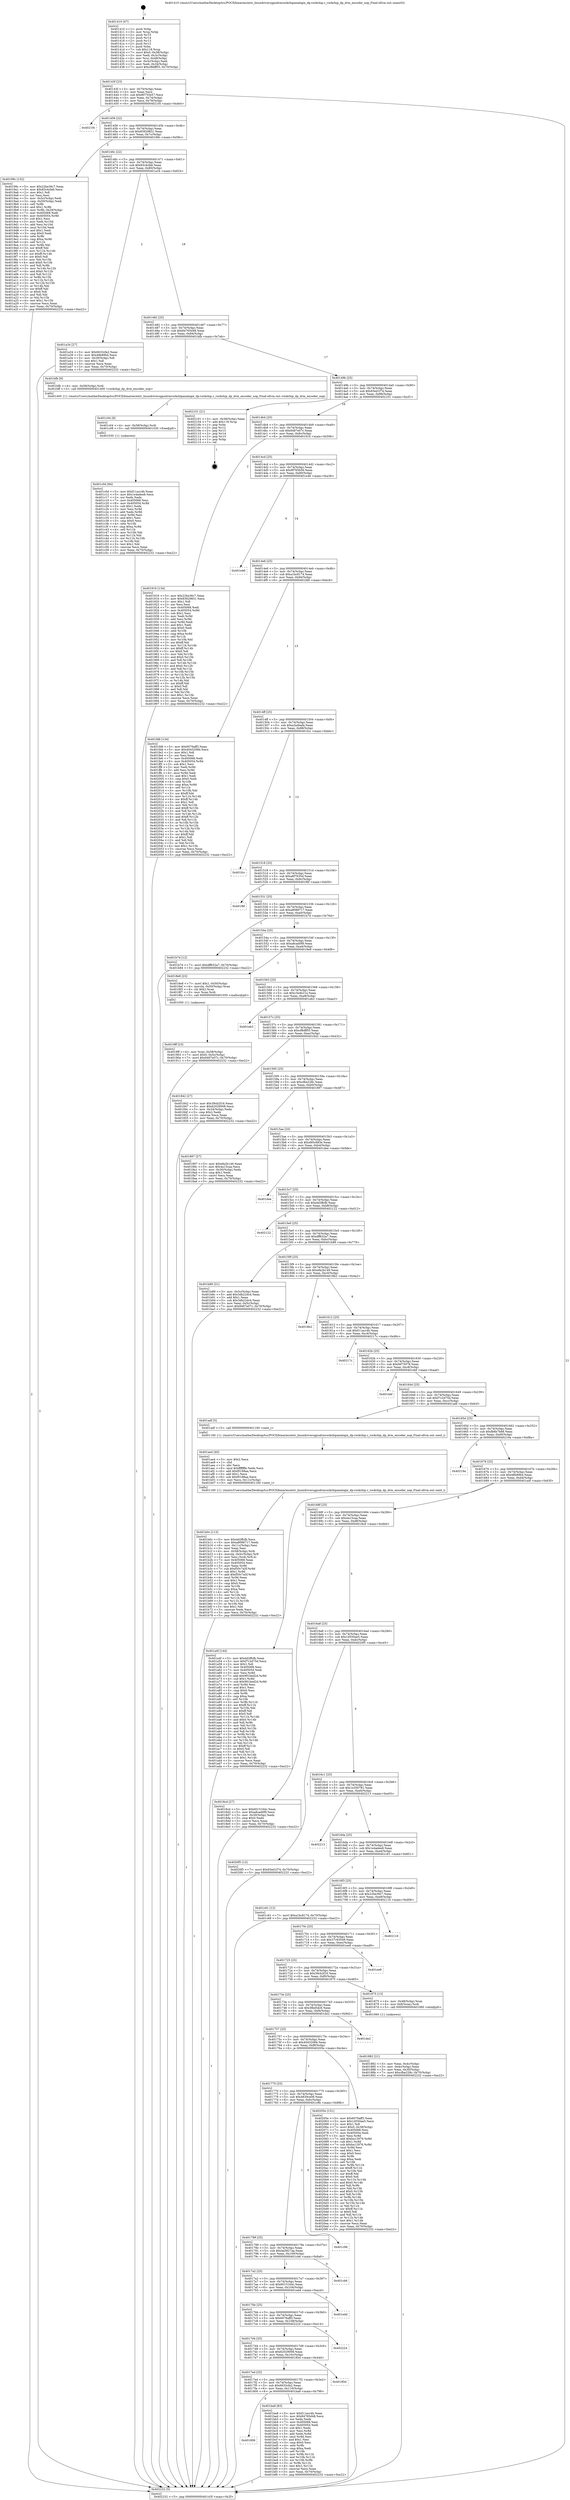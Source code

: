 digraph "0x401410" {
  label = "0x401410 (/mnt/c/Users/mathe/Desktop/tcc/POCII/binaries/extr_linuxdriversgpudrmrockchipanalogix_dp-rockchip.c_rockchip_dp_drm_encoder_nop_Final-ollvm.out::main(0))"
  labelloc = "t"
  node[shape=record]

  Entry [label="",width=0.3,height=0.3,shape=circle,fillcolor=black,style=filled]
  "0x40143f" [label="{
     0x40143f [23]\l
     | [instrs]\l
     &nbsp;&nbsp;0x40143f \<+3\>: mov -0x70(%rbp),%eax\l
     &nbsp;&nbsp;0x401442 \<+2\>: mov %eax,%ecx\l
     &nbsp;&nbsp;0x401444 \<+6\>: sub $0x80755e57,%ecx\l
     &nbsp;&nbsp;0x40144a \<+3\>: mov %eax,-0x74(%rbp)\l
     &nbsp;&nbsp;0x40144d \<+3\>: mov %ecx,-0x78(%rbp)\l
     &nbsp;&nbsp;0x401450 \<+6\>: je 00000000004021f4 \<main+0xde4\>\l
  }"]
  "0x4021f4" [label="{
     0x4021f4\l
  }", style=dashed]
  "0x401456" [label="{
     0x401456 [22]\l
     | [instrs]\l
     &nbsp;&nbsp;0x401456 \<+5\>: jmp 000000000040145b \<main+0x4b\>\l
     &nbsp;&nbsp;0x40145b \<+3\>: mov -0x74(%rbp),%eax\l
     &nbsp;&nbsp;0x40145e \<+5\>: sub $0x83929831,%eax\l
     &nbsp;&nbsp;0x401463 \<+3\>: mov %eax,-0x7c(%rbp)\l
     &nbsp;&nbsp;0x401466 \<+6\>: je 000000000040199c \<main+0x58c\>\l
  }"]
  Exit [label="",width=0.3,height=0.3,shape=circle,fillcolor=black,style=filled,peripheries=2]
  "0x40199c" [label="{
     0x40199c [152]\l
     | [instrs]\l
     &nbsp;&nbsp;0x40199c \<+5\>: mov $0x22be36c7,%eax\l
     &nbsp;&nbsp;0x4019a1 \<+5\>: mov $0x83c4cfa6,%ecx\l
     &nbsp;&nbsp;0x4019a6 \<+2\>: mov $0x1,%dl\l
     &nbsp;&nbsp;0x4019a8 \<+2\>: xor %esi,%esi\l
     &nbsp;&nbsp;0x4019aa \<+3\>: mov -0x5c(%rbp),%edi\l
     &nbsp;&nbsp;0x4019ad \<+3\>: cmp -0x50(%rbp),%edi\l
     &nbsp;&nbsp;0x4019b0 \<+4\>: setl %r8b\l
     &nbsp;&nbsp;0x4019b4 \<+4\>: and $0x1,%r8b\l
     &nbsp;&nbsp;0x4019b8 \<+4\>: mov %r8b,-0x29(%rbp)\l
     &nbsp;&nbsp;0x4019bc \<+7\>: mov 0x405068,%edi\l
     &nbsp;&nbsp;0x4019c3 \<+8\>: mov 0x405054,%r9d\l
     &nbsp;&nbsp;0x4019cb \<+3\>: sub $0x1,%esi\l
     &nbsp;&nbsp;0x4019ce \<+3\>: mov %edi,%r10d\l
     &nbsp;&nbsp;0x4019d1 \<+3\>: add %esi,%r10d\l
     &nbsp;&nbsp;0x4019d4 \<+4\>: imul %r10d,%edi\l
     &nbsp;&nbsp;0x4019d8 \<+3\>: and $0x1,%edi\l
     &nbsp;&nbsp;0x4019db \<+3\>: cmp $0x0,%edi\l
     &nbsp;&nbsp;0x4019de \<+4\>: sete %r8b\l
     &nbsp;&nbsp;0x4019e2 \<+4\>: cmp $0xa,%r9d\l
     &nbsp;&nbsp;0x4019e6 \<+4\>: setl %r11b\l
     &nbsp;&nbsp;0x4019ea \<+3\>: mov %r8b,%bl\l
     &nbsp;&nbsp;0x4019ed \<+3\>: xor $0xff,%bl\l
     &nbsp;&nbsp;0x4019f0 \<+3\>: mov %r11b,%r14b\l
     &nbsp;&nbsp;0x4019f3 \<+4\>: xor $0xff,%r14b\l
     &nbsp;&nbsp;0x4019f7 \<+3\>: xor $0x0,%dl\l
     &nbsp;&nbsp;0x4019fa \<+3\>: mov %bl,%r15b\l
     &nbsp;&nbsp;0x4019fd \<+4\>: and $0x0,%r15b\l
     &nbsp;&nbsp;0x401a01 \<+3\>: and %dl,%r8b\l
     &nbsp;&nbsp;0x401a04 \<+3\>: mov %r14b,%r12b\l
     &nbsp;&nbsp;0x401a07 \<+4\>: and $0x0,%r12b\l
     &nbsp;&nbsp;0x401a0b \<+3\>: and %dl,%r11b\l
     &nbsp;&nbsp;0x401a0e \<+3\>: or %r8b,%r15b\l
     &nbsp;&nbsp;0x401a11 \<+3\>: or %r11b,%r12b\l
     &nbsp;&nbsp;0x401a14 \<+3\>: xor %r12b,%r15b\l
     &nbsp;&nbsp;0x401a17 \<+3\>: or %r14b,%bl\l
     &nbsp;&nbsp;0x401a1a \<+3\>: xor $0xff,%bl\l
     &nbsp;&nbsp;0x401a1d \<+3\>: or $0x0,%dl\l
     &nbsp;&nbsp;0x401a20 \<+2\>: and %dl,%bl\l
     &nbsp;&nbsp;0x401a22 \<+3\>: or %bl,%r15b\l
     &nbsp;&nbsp;0x401a25 \<+4\>: test $0x1,%r15b\l
     &nbsp;&nbsp;0x401a29 \<+3\>: cmovne %ecx,%eax\l
     &nbsp;&nbsp;0x401a2c \<+3\>: mov %eax,-0x70(%rbp)\l
     &nbsp;&nbsp;0x401a2f \<+5\>: jmp 0000000000402232 \<main+0xe22\>\l
  }"]
  "0x40146c" [label="{
     0x40146c [22]\l
     | [instrs]\l
     &nbsp;&nbsp;0x40146c \<+5\>: jmp 0000000000401471 \<main+0x61\>\l
     &nbsp;&nbsp;0x401471 \<+3\>: mov -0x74(%rbp),%eax\l
     &nbsp;&nbsp;0x401474 \<+5\>: sub $0x83c4cfa6,%eax\l
     &nbsp;&nbsp;0x401479 \<+3\>: mov %eax,-0x80(%rbp)\l
     &nbsp;&nbsp;0x40147c \<+6\>: je 0000000000401a34 \<main+0x624\>\l
  }"]
  "0x401c0d" [label="{
     0x401c0d [84]\l
     | [instrs]\l
     &nbsp;&nbsp;0x401c0d \<+5\>: mov $0xf11acc4b,%eax\l
     &nbsp;&nbsp;0x401c12 \<+5\>: mov $0x1e4adee8,%ecx\l
     &nbsp;&nbsp;0x401c17 \<+2\>: xor %edx,%edx\l
     &nbsp;&nbsp;0x401c19 \<+7\>: mov 0x405068,%esi\l
     &nbsp;&nbsp;0x401c20 \<+8\>: mov 0x405054,%r8d\l
     &nbsp;&nbsp;0x401c28 \<+3\>: sub $0x1,%edx\l
     &nbsp;&nbsp;0x401c2b \<+3\>: mov %esi,%r9d\l
     &nbsp;&nbsp;0x401c2e \<+3\>: add %edx,%r9d\l
     &nbsp;&nbsp;0x401c31 \<+4\>: imul %r9d,%esi\l
     &nbsp;&nbsp;0x401c35 \<+3\>: and $0x1,%esi\l
     &nbsp;&nbsp;0x401c38 \<+3\>: cmp $0x0,%esi\l
     &nbsp;&nbsp;0x401c3b \<+4\>: sete %r10b\l
     &nbsp;&nbsp;0x401c3f \<+4\>: cmp $0xa,%r8d\l
     &nbsp;&nbsp;0x401c43 \<+4\>: setl %r11b\l
     &nbsp;&nbsp;0x401c47 \<+3\>: mov %r10b,%bl\l
     &nbsp;&nbsp;0x401c4a \<+3\>: and %r11b,%bl\l
     &nbsp;&nbsp;0x401c4d \<+3\>: xor %r11b,%r10b\l
     &nbsp;&nbsp;0x401c50 \<+3\>: or %r10b,%bl\l
     &nbsp;&nbsp;0x401c53 \<+3\>: test $0x1,%bl\l
     &nbsp;&nbsp;0x401c56 \<+3\>: cmovne %ecx,%eax\l
     &nbsp;&nbsp;0x401c59 \<+3\>: mov %eax,-0x70(%rbp)\l
     &nbsp;&nbsp;0x401c5c \<+5\>: jmp 0000000000402232 \<main+0xe22\>\l
  }"]
  "0x401a34" [label="{
     0x401a34 [27]\l
     | [instrs]\l
     &nbsp;&nbsp;0x401a34 \<+5\>: mov $0x6633cfa2,%eax\l
     &nbsp;&nbsp;0x401a39 \<+5\>: mov $0x48b89b4,%ecx\l
     &nbsp;&nbsp;0x401a3e \<+3\>: mov -0x29(%rbp),%dl\l
     &nbsp;&nbsp;0x401a41 \<+3\>: test $0x1,%dl\l
     &nbsp;&nbsp;0x401a44 \<+3\>: cmovne %ecx,%eax\l
     &nbsp;&nbsp;0x401a47 \<+3\>: mov %eax,-0x70(%rbp)\l
     &nbsp;&nbsp;0x401a4a \<+5\>: jmp 0000000000402232 \<main+0xe22\>\l
  }"]
  "0x401482" [label="{
     0x401482 [25]\l
     | [instrs]\l
     &nbsp;&nbsp;0x401482 \<+5\>: jmp 0000000000401487 \<main+0x77\>\l
     &nbsp;&nbsp;0x401487 \<+3\>: mov -0x74(%rbp),%eax\l
     &nbsp;&nbsp;0x40148a \<+5\>: sub $0x84765d48,%eax\l
     &nbsp;&nbsp;0x40148f \<+6\>: mov %eax,-0x84(%rbp)\l
     &nbsp;&nbsp;0x401495 \<+6\>: je 0000000000401bfb \<main+0x7eb\>\l
  }"]
  "0x401c04" [label="{
     0x401c04 [9]\l
     | [instrs]\l
     &nbsp;&nbsp;0x401c04 \<+4\>: mov -0x58(%rbp),%rdi\l
     &nbsp;&nbsp;0x401c08 \<+5\>: call 0000000000401030 \<free@plt\>\l
     | [calls]\l
     &nbsp;&nbsp;0x401030 \{1\} (unknown)\l
  }"]
  "0x401bfb" [label="{
     0x401bfb [9]\l
     | [instrs]\l
     &nbsp;&nbsp;0x401bfb \<+4\>: mov -0x58(%rbp),%rdi\l
     &nbsp;&nbsp;0x401bff \<+5\>: call 0000000000401400 \<rockchip_dp_drm_encoder_nop\>\l
     | [calls]\l
     &nbsp;&nbsp;0x401400 \{1\} (/mnt/c/Users/mathe/Desktop/tcc/POCII/binaries/extr_linuxdriversgpudrmrockchipanalogix_dp-rockchip.c_rockchip_dp_drm_encoder_nop_Final-ollvm.out::rockchip_dp_drm_encoder_nop)\l
  }"]
  "0x40149b" [label="{
     0x40149b [25]\l
     | [instrs]\l
     &nbsp;&nbsp;0x40149b \<+5\>: jmp 00000000004014a0 \<main+0x90\>\l
     &nbsp;&nbsp;0x4014a0 \<+3\>: mov -0x74(%rbp),%eax\l
     &nbsp;&nbsp;0x4014a3 \<+5\>: sub $0x93ed1f74,%eax\l
     &nbsp;&nbsp;0x4014a8 \<+6\>: mov %eax,-0x88(%rbp)\l
     &nbsp;&nbsp;0x4014ae \<+6\>: je 0000000000402101 \<main+0xcf1\>\l
  }"]
  "0x401806" [label="{
     0x401806\l
  }", style=dashed]
  "0x402101" [label="{
     0x402101 [21]\l
     | [instrs]\l
     &nbsp;&nbsp;0x402101 \<+3\>: mov -0x38(%rbp),%eax\l
     &nbsp;&nbsp;0x402104 \<+7\>: add $0x118,%rsp\l
     &nbsp;&nbsp;0x40210b \<+1\>: pop %rbx\l
     &nbsp;&nbsp;0x40210c \<+2\>: pop %r12\l
     &nbsp;&nbsp;0x40210e \<+2\>: pop %r13\l
     &nbsp;&nbsp;0x402110 \<+2\>: pop %r14\l
     &nbsp;&nbsp;0x402112 \<+2\>: pop %r15\l
     &nbsp;&nbsp;0x402114 \<+1\>: pop %rbp\l
     &nbsp;&nbsp;0x402115 \<+1\>: ret\l
  }"]
  "0x4014b4" [label="{
     0x4014b4 [25]\l
     | [instrs]\l
     &nbsp;&nbsp;0x4014b4 \<+5\>: jmp 00000000004014b9 \<main+0xa9\>\l
     &nbsp;&nbsp;0x4014b9 \<+3\>: mov -0x74(%rbp),%eax\l
     &nbsp;&nbsp;0x4014bc \<+5\>: sub $0x9487e07c,%eax\l
     &nbsp;&nbsp;0x4014c1 \<+6\>: mov %eax,-0x8c(%rbp)\l
     &nbsp;&nbsp;0x4014c7 \<+6\>: je 0000000000401916 \<main+0x506\>\l
  }"]
  "0x401ba8" [label="{
     0x401ba8 [83]\l
     | [instrs]\l
     &nbsp;&nbsp;0x401ba8 \<+5\>: mov $0xf11acc4b,%eax\l
     &nbsp;&nbsp;0x401bad \<+5\>: mov $0x84765d48,%ecx\l
     &nbsp;&nbsp;0x401bb2 \<+2\>: xor %edx,%edx\l
     &nbsp;&nbsp;0x401bb4 \<+7\>: mov 0x405068,%esi\l
     &nbsp;&nbsp;0x401bbb \<+7\>: mov 0x405054,%edi\l
     &nbsp;&nbsp;0x401bc2 \<+3\>: sub $0x1,%edx\l
     &nbsp;&nbsp;0x401bc5 \<+3\>: mov %esi,%r8d\l
     &nbsp;&nbsp;0x401bc8 \<+3\>: add %edx,%r8d\l
     &nbsp;&nbsp;0x401bcb \<+4\>: imul %r8d,%esi\l
     &nbsp;&nbsp;0x401bcf \<+3\>: and $0x1,%esi\l
     &nbsp;&nbsp;0x401bd2 \<+3\>: cmp $0x0,%esi\l
     &nbsp;&nbsp;0x401bd5 \<+4\>: sete %r9b\l
     &nbsp;&nbsp;0x401bd9 \<+3\>: cmp $0xa,%edi\l
     &nbsp;&nbsp;0x401bdc \<+4\>: setl %r10b\l
     &nbsp;&nbsp;0x401be0 \<+3\>: mov %r9b,%r11b\l
     &nbsp;&nbsp;0x401be3 \<+3\>: and %r10b,%r11b\l
     &nbsp;&nbsp;0x401be6 \<+3\>: xor %r10b,%r9b\l
     &nbsp;&nbsp;0x401be9 \<+3\>: or %r9b,%r11b\l
     &nbsp;&nbsp;0x401bec \<+4\>: test $0x1,%r11b\l
     &nbsp;&nbsp;0x401bf0 \<+3\>: cmovne %ecx,%eax\l
     &nbsp;&nbsp;0x401bf3 \<+3\>: mov %eax,-0x70(%rbp)\l
     &nbsp;&nbsp;0x401bf6 \<+5\>: jmp 0000000000402232 \<main+0xe22\>\l
  }"]
  "0x401916" [label="{
     0x401916 [134]\l
     | [instrs]\l
     &nbsp;&nbsp;0x401916 \<+5\>: mov $0x22be36c7,%eax\l
     &nbsp;&nbsp;0x40191b \<+5\>: mov $0x83929831,%ecx\l
     &nbsp;&nbsp;0x401920 \<+2\>: mov $0x1,%dl\l
     &nbsp;&nbsp;0x401922 \<+2\>: xor %esi,%esi\l
     &nbsp;&nbsp;0x401924 \<+7\>: mov 0x405068,%edi\l
     &nbsp;&nbsp;0x40192b \<+8\>: mov 0x405054,%r8d\l
     &nbsp;&nbsp;0x401933 \<+3\>: sub $0x1,%esi\l
     &nbsp;&nbsp;0x401936 \<+3\>: mov %edi,%r9d\l
     &nbsp;&nbsp;0x401939 \<+3\>: add %esi,%r9d\l
     &nbsp;&nbsp;0x40193c \<+4\>: imul %r9d,%edi\l
     &nbsp;&nbsp;0x401940 \<+3\>: and $0x1,%edi\l
     &nbsp;&nbsp;0x401943 \<+3\>: cmp $0x0,%edi\l
     &nbsp;&nbsp;0x401946 \<+4\>: sete %r10b\l
     &nbsp;&nbsp;0x40194a \<+4\>: cmp $0xa,%r8d\l
     &nbsp;&nbsp;0x40194e \<+4\>: setl %r11b\l
     &nbsp;&nbsp;0x401952 \<+3\>: mov %r10b,%bl\l
     &nbsp;&nbsp;0x401955 \<+3\>: xor $0xff,%bl\l
     &nbsp;&nbsp;0x401958 \<+3\>: mov %r11b,%r14b\l
     &nbsp;&nbsp;0x40195b \<+4\>: xor $0xff,%r14b\l
     &nbsp;&nbsp;0x40195f \<+3\>: xor $0x0,%dl\l
     &nbsp;&nbsp;0x401962 \<+3\>: mov %bl,%r15b\l
     &nbsp;&nbsp;0x401965 \<+4\>: and $0x0,%r15b\l
     &nbsp;&nbsp;0x401969 \<+3\>: and %dl,%r10b\l
     &nbsp;&nbsp;0x40196c \<+3\>: mov %r14b,%r12b\l
     &nbsp;&nbsp;0x40196f \<+4\>: and $0x0,%r12b\l
     &nbsp;&nbsp;0x401973 \<+3\>: and %dl,%r11b\l
     &nbsp;&nbsp;0x401976 \<+3\>: or %r10b,%r15b\l
     &nbsp;&nbsp;0x401979 \<+3\>: or %r11b,%r12b\l
     &nbsp;&nbsp;0x40197c \<+3\>: xor %r12b,%r15b\l
     &nbsp;&nbsp;0x40197f \<+3\>: or %r14b,%bl\l
     &nbsp;&nbsp;0x401982 \<+3\>: xor $0xff,%bl\l
     &nbsp;&nbsp;0x401985 \<+3\>: or $0x0,%dl\l
     &nbsp;&nbsp;0x401988 \<+2\>: and %dl,%bl\l
     &nbsp;&nbsp;0x40198a \<+3\>: or %bl,%r15b\l
     &nbsp;&nbsp;0x40198d \<+4\>: test $0x1,%r15b\l
     &nbsp;&nbsp;0x401991 \<+3\>: cmovne %ecx,%eax\l
     &nbsp;&nbsp;0x401994 \<+3\>: mov %eax,-0x70(%rbp)\l
     &nbsp;&nbsp;0x401997 \<+5\>: jmp 0000000000402232 \<main+0xe22\>\l
  }"]
  "0x4014cd" [label="{
     0x4014cd [25]\l
     | [instrs]\l
     &nbsp;&nbsp;0x4014cd \<+5\>: jmp 00000000004014d2 \<main+0xc2\>\l
     &nbsp;&nbsp;0x4014d2 \<+3\>: mov -0x74(%rbp),%eax\l
     &nbsp;&nbsp;0x4014d5 \<+5\>: sub $0x9f765b56,%eax\l
     &nbsp;&nbsp;0x4014da \<+6\>: mov %eax,-0x90(%rbp)\l
     &nbsp;&nbsp;0x4014e0 \<+6\>: je 0000000000401e46 \<main+0xa36\>\l
  }"]
  "0x4017ed" [label="{
     0x4017ed [25]\l
     | [instrs]\l
     &nbsp;&nbsp;0x4017ed \<+5\>: jmp 00000000004017f2 \<main+0x3e2\>\l
     &nbsp;&nbsp;0x4017f2 \<+3\>: mov -0x74(%rbp),%eax\l
     &nbsp;&nbsp;0x4017f5 \<+5\>: sub $0x6633cfa2,%eax\l
     &nbsp;&nbsp;0x4017fa \<+6\>: mov %eax,-0x110(%rbp)\l
     &nbsp;&nbsp;0x401800 \<+6\>: je 0000000000401ba8 \<main+0x798\>\l
  }"]
  "0x401e46" [label="{
     0x401e46\l
  }", style=dashed]
  "0x4014e6" [label="{
     0x4014e6 [25]\l
     | [instrs]\l
     &nbsp;&nbsp;0x4014e6 \<+5\>: jmp 00000000004014eb \<main+0xdb\>\l
     &nbsp;&nbsp;0x4014eb \<+3\>: mov -0x74(%rbp),%eax\l
     &nbsp;&nbsp;0x4014ee \<+5\>: sub $0xa1bc8174,%eax\l
     &nbsp;&nbsp;0x4014f3 \<+6\>: mov %eax,-0x94(%rbp)\l
     &nbsp;&nbsp;0x4014f9 \<+6\>: je 0000000000401fd8 \<main+0xbc8\>\l
  }"]
  "0x40185d" [label="{
     0x40185d\l
  }", style=dashed]
  "0x401fd8" [label="{
     0x401fd8 [134]\l
     | [instrs]\l
     &nbsp;&nbsp;0x401fd8 \<+5\>: mov $0x6076aff3,%eax\l
     &nbsp;&nbsp;0x401fdd \<+5\>: mov $0x4043206b,%ecx\l
     &nbsp;&nbsp;0x401fe2 \<+2\>: mov $0x1,%dl\l
     &nbsp;&nbsp;0x401fe4 \<+2\>: xor %esi,%esi\l
     &nbsp;&nbsp;0x401fe6 \<+7\>: mov 0x405068,%edi\l
     &nbsp;&nbsp;0x401fed \<+8\>: mov 0x405054,%r8d\l
     &nbsp;&nbsp;0x401ff5 \<+3\>: sub $0x1,%esi\l
     &nbsp;&nbsp;0x401ff8 \<+3\>: mov %edi,%r9d\l
     &nbsp;&nbsp;0x401ffb \<+3\>: add %esi,%r9d\l
     &nbsp;&nbsp;0x401ffe \<+4\>: imul %r9d,%edi\l
     &nbsp;&nbsp;0x402002 \<+3\>: and $0x1,%edi\l
     &nbsp;&nbsp;0x402005 \<+3\>: cmp $0x0,%edi\l
     &nbsp;&nbsp;0x402008 \<+4\>: sete %r10b\l
     &nbsp;&nbsp;0x40200c \<+4\>: cmp $0xa,%r8d\l
     &nbsp;&nbsp;0x402010 \<+4\>: setl %r11b\l
     &nbsp;&nbsp;0x402014 \<+3\>: mov %r10b,%bl\l
     &nbsp;&nbsp;0x402017 \<+3\>: xor $0xff,%bl\l
     &nbsp;&nbsp;0x40201a \<+3\>: mov %r11b,%r14b\l
     &nbsp;&nbsp;0x40201d \<+4\>: xor $0xff,%r14b\l
     &nbsp;&nbsp;0x402021 \<+3\>: xor $0x1,%dl\l
     &nbsp;&nbsp;0x402024 \<+3\>: mov %bl,%r15b\l
     &nbsp;&nbsp;0x402027 \<+4\>: and $0xff,%r15b\l
     &nbsp;&nbsp;0x40202b \<+3\>: and %dl,%r10b\l
     &nbsp;&nbsp;0x40202e \<+3\>: mov %r14b,%r12b\l
     &nbsp;&nbsp;0x402031 \<+4\>: and $0xff,%r12b\l
     &nbsp;&nbsp;0x402035 \<+3\>: and %dl,%r11b\l
     &nbsp;&nbsp;0x402038 \<+3\>: or %r10b,%r15b\l
     &nbsp;&nbsp;0x40203b \<+3\>: or %r11b,%r12b\l
     &nbsp;&nbsp;0x40203e \<+3\>: xor %r12b,%r15b\l
     &nbsp;&nbsp;0x402041 \<+3\>: or %r14b,%bl\l
     &nbsp;&nbsp;0x402044 \<+3\>: xor $0xff,%bl\l
     &nbsp;&nbsp;0x402047 \<+3\>: or $0x1,%dl\l
     &nbsp;&nbsp;0x40204a \<+2\>: and %dl,%bl\l
     &nbsp;&nbsp;0x40204c \<+3\>: or %bl,%r15b\l
     &nbsp;&nbsp;0x40204f \<+4\>: test $0x1,%r15b\l
     &nbsp;&nbsp;0x402053 \<+3\>: cmovne %ecx,%eax\l
     &nbsp;&nbsp;0x402056 \<+3\>: mov %eax,-0x70(%rbp)\l
     &nbsp;&nbsp;0x402059 \<+5\>: jmp 0000000000402232 \<main+0xe22\>\l
  }"]
  "0x4014ff" [label="{
     0x4014ff [25]\l
     | [instrs]\l
     &nbsp;&nbsp;0x4014ff \<+5\>: jmp 0000000000401504 \<main+0xf4\>\l
     &nbsp;&nbsp;0x401504 \<+3\>: mov -0x74(%rbp),%eax\l
     &nbsp;&nbsp;0x401507 \<+5\>: sub $0xa3a4bafa,%eax\l
     &nbsp;&nbsp;0x40150c \<+6\>: mov %eax,-0x98(%rbp)\l
     &nbsp;&nbsp;0x401512 \<+6\>: je 0000000000401fcc \<main+0xbbc\>\l
  }"]
  "0x4017d4" [label="{
     0x4017d4 [25]\l
     | [instrs]\l
     &nbsp;&nbsp;0x4017d4 \<+5\>: jmp 00000000004017d9 \<main+0x3c9\>\l
     &nbsp;&nbsp;0x4017d9 \<+3\>: mov -0x74(%rbp),%eax\l
     &nbsp;&nbsp;0x4017dc \<+5\>: sub $0x62029008,%eax\l
     &nbsp;&nbsp;0x4017e1 \<+6\>: mov %eax,-0x10c(%rbp)\l
     &nbsp;&nbsp;0x4017e7 \<+6\>: je 000000000040185d \<main+0x44d\>\l
  }"]
  "0x401fcc" [label="{
     0x401fcc\l
  }", style=dashed]
  "0x401518" [label="{
     0x401518 [25]\l
     | [instrs]\l
     &nbsp;&nbsp;0x401518 \<+5\>: jmp 000000000040151d \<main+0x10d\>\l
     &nbsp;&nbsp;0x40151d \<+3\>: mov -0x74(%rbp),%eax\l
     &nbsp;&nbsp;0x401520 \<+5\>: sub $0xa6f7635d,%eax\l
     &nbsp;&nbsp;0x401525 \<+6\>: mov %eax,-0x9c(%rbp)\l
     &nbsp;&nbsp;0x40152b \<+6\>: je 0000000000401f6f \<main+0xb5f\>\l
  }"]
  "0x402224" [label="{
     0x402224\l
  }", style=dashed]
  "0x401f6f" [label="{
     0x401f6f\l
  }", style=dashed]
  "0x401531" [label="{
     0x401531 [25]\l
     | [instrs]\l
     &nbsp;&nbsp;0x401531 \<+5\>: jmp 0000000000401536 \<main+0x126\>\l
     &nbsp;&nbsp;0x401536 \<+3\>: mov -0x74(%rbp),%eax\l
     &nbsp;&nbsp;0x401539 \<+5\>: sub $0xa8088717,%eax\l
     &nbsp;&nbsp;0x40153e \<+6\>: mov %eax,-0xa0(%rbp)\l
     &nbsp;&nbsp;0x401544 \<+6\>: je 0000000000401b7d \<main+0x76d\>\l
  }"]
  "0x4017bb" [label="{
     0x4017bb [25]\l
     | [instrs]\l
     &nbsp;&nbsp;0x4017bb \<+5\>: jmp 00000000004017c0 \<main+0x3b0\>\l
     &nbsp;&nbsp;0x4017c0 \<+3\>: mov -0x74(%rbp),%eax\l
     &nbsp;&nbsp;0x4017c3 \<+5\>: sub $0x6076aff3,%eax\l
     &nbsp;&nbsp;0x4017c8 \<+6\>: mov %eax,-0x108(%rbp)\l
     &nbsp;&nbsp;0x4017ce \<+6\>: je 0000000000402224 \<main+0xe14\>\l
  }"]
  "0x401b7d" [label="{
     0x401b7d [12]\l
     | [instrs]\l
     &nbsp;&nbsp;0x401b7d \<+7\>: movl $0xdff632a7,-0x70(%rbp)\l
     &nbsp;&nbsp;0x401b84 \<+5\>: jmp 0000000000402232 \<main+0xe22\>\l
  }"]
  "0x40154a" [label="{
     0x40154a [25]\l
     | [instrs]\l
     &nbsp;&nbsp;0x40154a \<+5\>: jmp 000000000040154f \<main+0x13f\>\l
     &nbsp;&nbsp;0x40154f \<+3\>: mov -0x74(%rbp),%eax\l
     &nbsp;&nbsp;0x401552 \<+5\>: sub $0xa8cad0f9,%eax\l
     &nbsp;&nbsp;0x401557 \<+6\>: mov %eax,-0xa4(%rbp)\l
     &nbsp;&nbsp;0x40155d \<+6\>: je 00000000004018e8 \<main+0x4d8\>\l
  }"]
  "0x401edd" [label="{
     0x401edd\l
  }", style=dashed]
  "0x4018e8" [label="{
     0x4018e8 [23]\l
     | [instrs]\l
     &nbsp;&nbsp;0x4018e8 \<+7\>: movl $0x1,-0x50(%rbp)\l
     &nbsp;&nbsp;0x4018ef \<+4\>: movslq -0x50(%rbp),%rax\l
     &nbsp;&nbsp;0x4018f3 \<+4\>: shl $0x2,%rax\l
     &nbsp;&nbsp;0x4018f7 \<+3\>: mov %rax,%rdi\l
     &nbsp;&nbsp;0x4018fa \<+5\>: call 0000000000401050 \<malloc@plt\>\l
     | [calls]\l
     &nbsp;&nbsp;0x401050 \{1\} (unknown)\l
  }"]
  "0x401563" [label="{
     0x401563 [25]\l
     | [instrs]\l
     &nbsp;&nbsp;0x401563 \<+5\>: jmp 0000000000401568 \<main+0x158\>\l
     &nbsp;&nbsp;0x401568 \<+3\>: mov -0x74(%rbp),%eax\l
     &nbsp;&nbsp;0x40156b \<+5\>: sub $0xc3e4b21e,%eax\l
     &nbsp;&nbsp;0x401570 \<+6\>: mov %eax,-0xa8(%rbp)\l
     &nbsp;&nbsp;0x401576 \<+6\>: je 0000000000401eb3 \<main+0xaa3\>\l
  }"]
  "0x4017a2" [label="{
     0x4017a2 [25]\l
     | [instrs]\l
     &nbsp;&nbsp;0x4017a2 \<+5\>: jmp 00000000004017a7 \<main+0x397\>\l
     &nbsp;&nbsp;0x4017a7 \<+3\>: mov -0x74(%rbp),%eax\l
     &nbsp;&nbsp;0x4017aa \<+5\>: sub $0x6015164c,%eax\l
     &nbsp;&nbsp;0x4017af \<+6\>: mov %eax,-0x104(%rbp)\l
     &nbsp;&nbsp;0x4017b5 \<+6\>: je 0000000000401edd \<main+0xacd\>\l
  }"]
  "0x401eb3" [label="{
     0x401eb3\l
  }", style=dashed]
  "0x40157c" [label="{
     0x40157c [25]\l
     | [instrs]\l
     &nbsp;&nbsp;0x40157c \<+5\>: jmp 0000000000401581 \<main+0x171\>\l
     &nbsp;&nbsp;0x401581 \<+3\>: mov -0x74(%rbp),%eax\l
     &nbsp;&nbsp;0x401584 \<+5\>: sub $0xcf8dff55,%eax\l
     &nbsp;&nbsp;0x401589 \<+6\>: mov %eax,-0xac(%rbp)\l
     &nbsp;&nbsp;0x40158f \<+6\>: je 0000000000401842 \<main+0x432\>\l
  }"]
  "0x401cb6" [label="{
     0x401cb6\l
  }", style=dashed]
  "0x401842" [label="{
     0x401842 [27]\l
     | [instrs]\l
     &nbsp;&nbsp;0x401842 \<+5\>: mov $0x39cb2f16,%eax\l
     &nbsp;&nbsp;0x401847 \<+5\>: mov $0x62029008,%ecx\l
     &nbsp;&nbsp;0x40184c \<+3\>: mov -0x34(%rbp),%edx\l
     &nbsp;&nbsp;0x40184f \<+3\>: cmp $0x2,%edx\l
     &nbsp;&nbsp;0x401852 \<+3\>: cmovne %ecx,%eax\l
     &nbsp;&nbsp;0x401855 \<+3\>: mov %eax,-0x70(%rbp)\l
     &nbsp;&nbsp;0x401858 \<+5\>: jmp 0000000000402232 \<main+0xe22\>\l
  }"]
  "0x401595" [label="{
     0x401595 [25]\l
     | [instrs]\l
     &nbsp;&nbsp;0x401595 \<+5\>: jmp 000000000040159a \<main+0x18a\>\l
     &nbsp;&nbsp;0x40159a \<+3\>: mov -0x74(%rbp),%eax\l
     &nbsp;&nbsp;0x40159d \<+5\>: sub $0xcfbe228c,%eax\l
     &nbsp;&nbsp;0x4015a2 \<+6\>: mov %eax,-0xb0(%rbp)\l
     &nbsp;&nbsp;0x4015a8 \<+6\>: je 0000000000401897 \<main+0x487\>\l
  }"]
  "0x402232" [label="{
     0x402232 [5]\l
     | [instrs]\l
     &nbsp;&nbsp;0x402232 \<+5\>: jmp 000000000040143f \<main+0x2f\>\l
  }"]
  "0x401410" [label="{
     0x401410 [47]\l
     | [instrs]\l
     &nbsp;&nbsp;0x401410 \<+1\>: push %rbp\l
     &nbsp;&nbsp;0x401411 \<+3\>: mov %rsp,%rbp\l
     &nbsp;&nbsp;0x401414 \<+2\>: push %r15\l
     &nbsp;&nbsp;0x401416 \<+2\>: push %r14\l
     &nbsp;&nbsp;0x401418 \<+2\>: push %r13\l
     &nbsp;&nbsp;0x40141a \<+2\>: push %r12\l
     &nbsp;&nbsp;0x40141c \<+1\>: push %rbx\l
     &nbsp;&nbsp;0x40141d \<+7\>: sub $0x118,%rsp\l
     &nbsp;&nbsp;0x401424 \<+7\>: movl $0x0,-0x38(%rbp)\l
     &nbsp;&nbsp;0x40142b \<+3\>: mov %edi,-0x3c(%rbp)\l
     &nbsp;&nbsp;0x40142e \<+4\>: mov %rsi,-0x48(%rbp)\l
     &nbsp;&nbsp;0x401432 \<+3\>: mov -0x3c(%rbp),%edi\l
     &nbsp;&nbsp;0x401435 \<+3\>: mov %edi,-0x34(%rbp)\l
     &nbsp;&nbsp;0x401438 \<+7\>: movl $0xcf8dff55,-0x70(%rbp)\l
  }"]
  "0x401789" [label="{
     0x401789 [25]\l
     | [instrs]\l
     &nbsp;&nbsp;0x401789 \<+5\>: jmp 000000000040178e \<main+0x37e\>\l
     &nbsp;&nbsp;0x40178e \<+3\>: mov -0x74(%rbp),%eax\l
     &nbsp;&nbsp;0x401791 \<+5\>: sub $0x4a5827aa,%eax\l
     &nbsp;&nbsp;0x401796 \<+6\>: mov %eax,-0x100(%rbp)\l
     &nbsp;&nbsp;0x40179c \<+6\>: je 0000000000401cb6 \<main+0x8a6\>\l
  }"]
  "0x401897" [label="{
     0x401897 [27]\l
     | [instrs]\l
     &nbsp;&nbsp;0x401897 \<+5\>: mov $0xefa2b149,%eax\l
     &nbsp;&nbsp;0x40189c \<+5\>: mov $0x4a15caa,%ecx\l
     &nbsp;&nbsp;0x4018a1 \<+3\>: mov -0x30(%rbp),%edx\l
     &nbsp;&nbsp;0x4018a4 \<+3\>: cmp $0x1,%edx\l
     &nbsp;&nbsp;0x4018a7 \<+3\>: cmovl %ecx,%eax\l
     &nbsp;&nbsp;0x4018aa \<+3\>: mov %eax,-0x70(%rbp)\l
     &nbsp;&nbsp;0x4018ad \<+5\>: jmp 0000000000402232 \<main+0xe22\>\l
  }"]
  "0x4015ae" [label="{
     0x4015ae [25]\l
     | [instrs]\l
     &nbsp;&nbsp;0x4015ae \<+5\>: jmp 00000000004015b3 \<main+0x1a3\>\l
     &nbsp;&nbsp;0x4015b3 \<+3\>: mov -0x74(%rbp),%eax\l
     &nbsp;&nbsp;0x4015b6 \<+5\>: sub $0xd95c883e,%eax\l
     &nbsp;&nbsp;0x4015bb \<+6\>: mov %eax,-0xb4(%rbp)\l
     &nbsp;&nbsp;0x4015c1 \<+6\>: je 0000000000401dee \<main+0x9de\>\l
  }"]
  "0x401c9b" [label="{
     0x401c9b\l
  }", style=dashed]
  "0x401dee" [label="{
     0x401dee\l
  }", style=dashed]
  "0x4015c7" [label="{
     0x4015c7 [25]\l
     | [instrs]\l
     &nbsp;&nbsp;0x4015c7 \<+5\>: jmp 00000000004015cc \<main+0x1bc\>\l
     &nbsp;&nbsp;0x4015cc \<+3\>: mov -0x74(%rbp),%eax\l
     &nbsp;&nbsp;0x4015cf \<+5\>: sub $0xdd2ffcfb,%eax\l
     &nbsp;&nbsp;0x4015d4 \<+6\>: mov %eax,-0xb8(%rbp)\l
     &nbsp;&nbsp;0x4015da \<+6\>: je 0000000000402122 \<main+0xd12\>\l
  }"]
  "0x401770" [label="{
     0x401770 [25]\l
     | [instrs]\l
     &nbsp;&nbsp;0x401770 \<+5\>: jmp 0000000000401775 \<main+0x365\>\l
     &nbsp;&nbsp;0x401775 \<+3\>: mov -0x74(%rbp),%eax\l
     &nbsp;&nbsp;0x401778 \<+5\>: sub $0x4839ce08,%eax\l
     &nbsp;&nbsp;0x40177d \<+6\>: mov %eax,-0xfc(%rbp)\l
     &nbsp;&nbsp;0x401783 \<+6\>: je 0000000000401c9b \<main+0x88b\>\l
  }"]
  "0x402122" [label="{
     0x402122\l
  }", style=dashed]
  "0x4015e0" [label="{
     0x4015e0 [25]\l
     | [instrs]\l
     &nbsp;&nbsp;0x4015e0 \<+5\>: jmp 00000000004015e5 \<main+0x1d5\>\l
     &nbsp;&nbsp;0x4015e5 \<+3\>: mov -0x74(%rbp),%eax\l
     &nbsp;&nbsp;0x4015e8 \<+5\>: sub $0xdff632a7,%eax\l
     &nbsp;&nbsp;0x4015ed \<+6\>: mov %eax,-0xbc(%rbp)\l
     &nbsp;&nbsp;0x4015f3 \<+6\>: je 0000000000401b89 \<main+0x779\>\l
  }"]
  "0x40205e" [label="{
     0x40205e [151]\l
     | [instrs]\l
     &nbsp;&nbsp;0x40205e \<+5\>: mov $0x6076aff3,%eax\l
     &nbsp;&nbsp;0x402063 \<+5\>: mov $0x1d550ae5,%ecx\l
     &nbsp;&nbsp;0x402068 \<+2\>: mov $0x1,%dl\l
     &nbsp;&nbsp;0x40206a \<+7\>: movl $0x0,-0x38(%rbp)\l
     &nbsp;&nbsp;0x402071 \<+7\>: mov 0x405068,%esi\l
     &nbsp;&nbsp;0x402078 \<+7\>: mov 0x405054,%edi\l
     &nbsp;&nbsp;0x40207f \<+3\>: mov %esi,%r8d\l
     &nbsp;&nbsp;0x402082 \<+7\>: add $0xba12976,%r8d\l
     &nbsp;&nbsp;0x402089 \<+4\>: sub $0x1,%r8d\l
     &nbsp;&nbsp;0x40208d \<+7\>: sub $0xba12976,%r8d\l
     &nbsp;&nbsp;0x402094 \<+4\>: imul %r8d,%esi\l
     &nbsp;&nbsp;0x402098 \<+3\>: and $0x1,%esi\l
     &nbsp;&nbsp;0x40209b \<+3\>: cmp $0x0,%esi\l
     &nbsp;&nbsp;0x40209e \<+4\>: sete %r9b\l
     &nbsp;&nbsp;0x4020a2 \<+3\>: cmp $0xa,%edi\l
     &nbsp;&nbsp;0x4020a5 \<+4\>: setl %r10b\l
     &nbsp;&nbsp;0x4020a9 \<+3\>: mov %r9b,%r11b\l
     &nbsp;&nbsp;0x4020ac \<+4\>: xor $0xff,%r11b\l
     &nbsp;&nbsp;0x4020b0 \<+3\>: mov %r10b,%bl\l
     &nbsp;&nbsp;0x4020b3 \<+3\>: xor $0xff,%bl\l
     &nbsp;&nbsp;0x4020b6 \<+3\>: xor $0x0,%dl\l
     &nbsp;&nbsp;0x4020b9 \<+3\>: mov %r11b,%r14b\l
     &nbsp;&nbsp;0x4020bc \<+4\>: and $0x0,%r14b\l
     &nbsp;&nbsp;0x4020c0 \<+3\>: and %dl,%r9b\l
     &nbsp;&nbsp;0x4020c3 \<+3\>: mov %bl,%r15b\l
     &nbsp;&nbsp;0x4020c6 \<+4\>: and $0x0,%r15b\l
     &nbsp;&nbsp;0x4020ca \<+3\>: and %dl,%r10b\l
     &nbsp;&nbsp;0x4020cd \<+3\>: or %r9b,%r14b\l
     &nbsp;&nbsp;0x4020d0 \<+3\>: or %r10b,%r15b\l
     &nbsp;&nbsp;0x4020d3 \<+3\>: xor %r15b,%r14b\l
     &nbsp;&nbsp;0x4020d6 \<+3\>: or %bl,%r11b\l
     &nbsp;&nbsp;0x4020d9 \<+4\>: xor $0xff,%r11b\l
     &nbsp;&nbsp;0x4020dd \<+3\>: or $0x0,%dl\l
     &nbsp;&nbsp;0x4020e0 \<+3\>: and %dl,%r11b\l
     &nbsp;&nbsp;0x4020e3 \<+3\>: or %r11b,%r14b\l
     &nbsp;&nbsp;0x4020e6 \<+4\>: test $0x1,%r14b\l
     &nbsp;&nbsp;0x4020ea \<+3\>: cmovne %ecx,%eax\l
     &nbsp;&nbsp;0x4020ed \<+3\>: mov %eax,-0x70(%rbp)\l
     &nbsp;&nbsp;0x4020f0 \<+5\>: jmp 0000000000402232 \<main+0xe22\>\l
  }"]
  "0x401b89" [label="{
     0x401b89 [31]\l
     | [instrs]\l
     &nbsp;&nbsp;0x401b89 \<+3\>: mov -0x5c(%rbp),%eax\l
     &nbsp;&nbsp;0x401b8c \<+5\>: add $0x3db22dc4,%eax\l
     &nbsp;&nbsp;0x401b91 \<+3\>: add $0x1,%eax\l
     &nbsp;&nbsp;0x401b94 \<+5\>: sub $0x3db22dc4,%eax\l
     &nbsp;&nbsp;0x401b99 \<+3\>: mov %eax,-0x5c(%rbp)\l
     &nbsp;&nbsp;0x401b9c \<+7\>: movl $0x9487e07c,-0x70(%rbp)\l
     &nbsp;&nbsp;0x401ba3 \<+5\>: jmp 0000000000402232 \<main+0xe22\>\l
  }"]
  "0x4015f9" [label="{
     0x4015f9 [25]\l
     | [instrs]\l
     &nbsp;&nbsp;0x4015f9 \<+5\>: jmp 00000000004015fe \<main+0x1ee\>\l
     &nbsp;&nbsp;0x4015fe \<+3\>: mov -0x74(%rbp),%eax\l
     &nbsp;&nbsp;0x401601 \<+5\>: sub $0xefa2b149,%eax\l
     &nbsp;&nbsp;0x401606 \<+6\>: mov %eax,-0xc0(%rbp)\l
     &nbsp;&nbsp;0x40160c \<+6\>: je 00000000004018b2 \<main+0x4a2\>\l
  }"]
  "0x401757" [label="{
     0x401757 [25]\l
     | [instrs]\l
     &nbsp;&nbsp;0x401757 \<+5\>: jmp 000000000040175c \<main+0x34c\>\l
     &nbsp;&nbsp;0x40175c \<+3\>: mov -0x74(%rbp),%eax\l
     &nbsp;&nbsp;0x40175f \<+5\>: sub $0x4043206b,%eax\l
     &nbsp;&nbsp;0x401764 \<+6\>: mov %eax,-0xf8(%rbp)\l
     &nbsp;&nbsp;0x40176a \<+6\>: je 000000000040205e \<main+0xc4e\>\l
  }"]
  "0x4018b2" [label="{
     0x4018b2\l
  }", style=dashed]
  "0x401612" [label="{
     0x401612 [25]\l
     | [instrs]\l
     &nbsp;&nbsp;0x401612 \<+5\>: jmp 0000000000401617 \<main+0x207\>\l
     &nbsp;&nbsp;0x401617 \<+3\>: mov -0x74(%rbp),%eax\l
     &nbsp;&nbsp;0x40161a \<+5\>: sub $0xf11acc4b,%eax\l
     &nbsp;&nbsp;0x40161f \<+6\>: mov %eax,-0xc4(%rbp)\l
     &nbsp;&nbsp;0x401625 \<+6\>: je 000000000040217c \<main+0xd6c\>\l
  }"]
  "0x401de2" [label="{
     0x401de2\l
  }", style=dashed]
  "0x40217c" [label="{
     0x40217c\l
  }", style=dashed]
  "0x40162b" [label="{
     0x40162b [25]\l
     | [instrs]\l
     &nbsp;&nbsp;0x40162b \<+5\>: jmp 0000000000401630 \<main+0x220\>\l
     &nbsp;&nbsp;0x401630 \<+3\>: mov -0x74(%rbp),%eax\l
     &nbsp;&nbsp;0x401633 \<+5\>: sub $0xf4f75078,%eax\l
     &nbsp;&nbsp;0x401638 \<+6\>: mov %eax,-0xc8(%rbp)\l
     &nbsp;&nbsp;0x40163e \<+6\>: je 0000000000401ebf \<main+0xaaf\>\l
  }"]
  "0x401b0c" [label="{
     0x401b0c [113]\l
     | [instrs]\l
     &nbsp;&nbsp;0x401b0c \<+5\>: mov $0xdd2ffcfb,%ecx\l
     &nbsp;&nbsp;0x401b11 \<+5\>: mov $0xa8088717,%edx\l
     &nbsp;&nbsp;0x401b16 \<+6\>: mov -0x11c(%rbp),%esi\l
     &nbsp;&nbsp;0x401b1c \<+3\>: imul %eax,%esi\l
     &nbsp;&nbsp;0x401b1f \<+4\>: mov -0x58(%rbp),%rdi\l
     &nbsp;&nbsp;0x401b23 \<+4\>: movslq -0x5c(%rbp),%r8\l
     &nbsp;&nbsp;0x401b27 \<+4\>: mov %esi,(%rdi,%r8,4)\l
     &nbsp;&nbsp;0x401b2b \<+7\>: mov 0x405068,%eax\l
     &nbsp;&nbsp;0x401b32 \<+7\>: mov 0x405054,%esi\l
     &nbsp;&nbsp;0x401b39 \<+3\>: mov %eax,%r9d\l
     &nbsp;&nbsp;0x401b3c \<+7\>: sub $0xf50c7a5f,%r9d\l
     &nbsp;&nbsp;0x401b43 \<+4\>: sub $0x1,%r9d\l
     &nbsp;&nbsp;0x401b47 \<+7\>: add $0xf50c7a5f,%r9d\l
     &nbsp;&nbsp;0x401b4e \<+4\>: imul %r9d,%eax\l
     &nbsp;&nbsp;0x401b52 \<+3\>: and $0x1,%eax\l
     &nbsp;&nbsp;0x401b55 \<+3\>: cmp $0x0,%eax\l
     &nbsp;&nbsp;0x401b58 \<+4\>: sete %r10b\l
     &nbsp;&nbsp;0x401b5c \<+3\>: cmp $0xa,%esi\l
     &nbsp;&nbsp;0x401b5f \<+4\>: setl %r11b\l
     &nbsp;&nbsp;0x401b63 \<+3\>: mov %r10b,%bl\l
     &nbsp;&nbsp;0x401b66 \<+3\>: and %r11b,%bl\l
     &nbsp;&nbsp;0x401b69 \<+3\>: xor %r11b,%r10b\l
     &nbsp;&nbsp;0x401b6c \<+3\>: or %r10b,%bl\l
     &nbsp;&nbsp;0x401b6f \<+3\>: test $0x1,%bl\l
     &nbsp;&nbsp;0x401b72 \<+3\>: cmovne %edx,%ecx\l
     &nbsp;&nbsp;0x401b75 \<+3\>: mov %ecx,-0x70(%rbp)\l
     &nbsp;&nbsp;0x401b78 \<+5\>: jmp 0000000000402232 \<main+0xe22\>\l
  }"]
  "0x401ebf" [label="{
     0x401ebf\l
  }", style=dashed]
  "0x401644" [label="{
     0x401644 [25]\l
     | [instrs]\l
     &nbsp;&nbsp;0x401644 \<+5\>: jmp 0000000000401649 \<main+0x239\>\l
     &nbsp;&nbsp;0x401649 \<+3\>: mov -0x74(%rbp),%eax\l
     &nbsp;&nbsp;0x40164c \<+5\>: sub $0xf7c2d75d,%eax\l
     &nbsp;&nbsp;0x401651 \<+6\>: mov %eax,-0xcc(%rbp)\l
     &nbsp;&nbsp;0x401657 \<+6\>: je 0000000000401adf \<main+0x6cf\>\l
  }"]
  "0x401ae4" [label="{
     0x401ae4 [40]\l
     | [instrs]\l
     &nbsp;&nbsp;0x401ae4 \<+5\>: mov $0x2,%ecx\l
     &nbsp;&nbsp;0x401ae9 \<+1\>: cltd\l
     &nbsp;&nbsp;0x401aea \<+2\>: idiv %ecx\l
     &nbsp;&nbsp;0x401aec \<+6\>: imul $0xfffffffe,%edx,%ecx\l
     &nbsp;&nbsp;0x401af2 \<+6\>: add $0xf0188aa,%ecx\l
     &nbsp;&nbsp;0x401af8 \<+3\>: add $0x1,%ecx\l
     &nbsp;&nbsp;0x401afb \<+6\>: sub $0xf0188aa,%ecx\l
     &nbsp;&nbsp;0x401b01 \<+6\>: mov %ecx,-0x11c(%rbp)\l
     &nbsp;&nbsp;0x401b07 \<+5\>: call 0000000000401160 \<next_i\>\l
     | [calls]\l
     &nbsp;&nbsp;0x401160 \{1\} (/mnt/c/Users/mathe/Desktop/tcc/POCII/binaries/extr_linuxdriversgpudrmrockchipanalogix_dp-rockchip.c_rockchip_dp_drm_encoder_nop_Final-ollvm.out::next_i)\l
  }"]
  "0x401adf" [label="{
     0x401adf [5]\l
     | [instrs]\l
     &nbsp;&nbsp;0x401adf \<+5\>: call 0000000000401160 \<next_i\>\l
     | [calls]\l
     &nbsp;&nbsp;0x401160 \{1\} (/mnt/c/Users/mathe/Desktop/tcc/POCII/binaries/extr_linuxdriversgpudrmrockchipanalogix_dp-rockchip.c_rockchip_dp_drm_encoder_nop_Final-ollvm.out::next_i)\l
  }"]
  "0x40165d" [label="{
     0x40165d [25]\l
     | [instrs]\l
     &nbsp;&nbsp;0x40165d \<+5\>: jmp 0000000000401662 \<main+0x252\>\l
     &nbsp;&nbsp;0x401662 \<+3\>: mov -0x74(%rbp),%eax\l
     &nbsp;&nbsp;0x401665 \<+5\>: sub $0xfb6b7b68,%eax\l
     &nbsp;&nbsp;0x40166a \<+6\>: mov %eax,-0xd0(%rbp)\l
     &nbsp;&nbsp;0x401670 \<+6\>: je 000000000040219a \<main+0xd8a\>\l
  }"]
  "0x4018ff" [label="{
     0x4018ff [23]\l
     | [instrs]\l
     &nbsp;&nbsp;0x4018ff \<+4\>: mov %rax,-0x58(%rbp)\l
     &nbsp;&nbsp;0x401903 \<+7\>: movl $0x0,-0x5c(%rbp)\l
     &nbsp;&nbsp;0x40190a \<+7\>: movl $0x9487e07c,-0x70(%rbp)\l
     &nbsp;&nbsp;0x401911 \<+5\>: jmp 0000000000402232 \<main+0xe22\>\l
  }"]
  "0x40219a" [label="{
     0x40219a\l
  }", style=dashed]
  "0x401676" [label="{
     0x401676 [25]\l
     | [instrs]\l
     &nbsp;&nbsp;0x401676 \<+5\>: jmp 000000000040167b \<main+0x26b\>\l
     &nbsp;&nbsp;0x40167b \<+3\>: mov -0x74(%rbp),%eax\l
     &nbsp;&nbsp;0x40167e \<+5\>: sub $0x48b89b4,%eax\l
     &nbsp;&nbsp;0x401683 \<+6\>: mov %eax,-0xd4(%rbp)\l
     &nbsp;&nbsp;0x401689 \<+6\>: je 0000000000401a4f \<main+0x63f\>\l
  }"]
  "0x401882" [label="{
     0x401882 [21]\l
     | [instrs]\l
     &nbsp;&nbsp;0x401882 \<+3\>: mov %eax,-0x4c(%rbp)\l
     &nbsp;&nbsp;0x401885 \<+3\>: mov -0x4c(%rbp),%eax\l
     &nbsp;&nbsp;0x401888 \<+3\>: mov %eax,-0x30(%rbp)\l
     &nbsp;&nbsp;0x40188b \<+7\>: movl $0xcfbe228c,-0x70(%rbp)\l
     &nbsp;&nbsp;0x401892 \<+5\>: jmp 0000000000402232 \<main+0xe22\>\l
  }"]
  "0x401a4f" [label="{
     0x401a4f [144]\l
     | [instrs]\l
     &nbsp;&nbsp;0x401a4f \<+5\>: mov $0xdd2ffcfb,%eax\l
     &nbsp;&nbsp;0x401a54 \<+5\>: mov $0xf7c2d75d,%ecx\l
     &nbsp;&nbsp;0x401a59 \<+2\>: mov $0x1,%dl\l
     &nbsp;&nbsp;0x401a5b \<+7\>: mov 0x405068,%esi\l
     &nbsp;&nbsp;0x401a62 \<+7\>: mov 0x405054,%edi\l
     &nbsp;&nbsp;0x401a69 \<+3\>: mov %esi,%r8d\l
     &nbsp;&nbsp;0x401a6c \<+7\>: add $0x991bed2d,%r8d\l
     &nbsp;&nbsp;0x401a73 \<+4\>: sub $0x1,%r8d\l
     &nbsp;&nbsp;0x401a77 \<+7\>: sub $0x991bed2d,%r8d\l
     &nbsp;&nbsp;0x401a7e \<+4\>: imul %r8d,%esi\l
     &nbsp;&nbsp;0x401a82 \<+3\>: and $0x1,%esi\l
     &nbsp;&nbsp;0x401a85 \<+3\>: cmp $0x0,%esi\l
     &nbsp;&nbsp;0x401a88 \<+4\>: sete %r9b\l
     &nbsp;&nbsp;0x401a8c \<+3\>: cmp $0xa,%edi\l
     &nbsp;&nbsp;0x401a8f \<+4\>: setl %r10b\l
     &nbsp;&nbsp;0x401a93 \<+3\>: mov %r9b,%r11b\l
     &nbsp;&nbsp;0x401a96 \<+4\>: xor $0xff,%r11b\l
     &nbsp;&nbsp;0x401a9a \<+3\>: mov %r10b,%bl\l
     &nbsp;&nbsp;0x401a9d \<+3\>: xor $0xff,%bl\l
     &nbsp;&nbsp;0x401aa0 \<+3\>: xor $0x0,%dl\l
     &nbsp;&nbsp;0x401aa3 \<+3\>: mov %r11b,%r14b\l
     &nbsp;&nbsp;0x401aa6 \<+4\>: and $0x0,%r14b\l
     &nbsp;&nbsp;0x401aaa \<+3\>: and %dl,%r9b\l
     &nbsp;&nbsp;0x401aad \<+3\>: mov %bl,%r15b\l
     &nbsp;&nbsp;0x401ab0 \<+4\>: and $0x0,%r15b\l
     &nbsp;&nbsp;0x401ab4 \<+3\>: and %dl,%r10b\l
     &nbsp;&nbsp;0x401ab7 \<+3\>: or %r9b,%r14b\l
     &nbsp;&nbsp;0x401aba \<+3\>: or %r10b,%r15b\l
     &nbsp;&nbsp;0x401abd \<+3\>: xor %r15b,%r14b\l
     &nbsp;&nbsp;0x401ac0 \<+3\>: or %bl,%r11b\l
     &nbsp;&nbsp;0x401ac3 \<+4\>: xor $0xff,%r11b\l
     &nbsp;&nbsp;0x401ac7 \<+3\>: or $0x0,%dl\l
     &nbsp;&nbsp;0x401aca \<+3\>: and %dl,%r11b\l
     &nbsp;&nbsp;0x401acd \<+3\>: or %r11b,%r14b\l
     &nbsp;&nbsp;0x401ad0 \<+4\>: test $0x1,%r14b\l
     &nbsp;&nbsp;0x401ad4 \<+3\>: cmovne %ecx,%eax\l
     &nbsp;&nbsp;0x401ad7 \<+3\>: mov %eax,-0x70(%rbp)\l
     &nbsp;&nbsp;0x401ada \<+5\>: jmp 0000000000402232 \<main+0xe22\>\l
  }"]
  "0x40168f" [label="{
     0x40168f [25]\l
     | [instrs]\l
     &nbsp;&nbsp;0x40168f \<+5\>: jmp 0000000000401694 \<main+0x284\>\l
     &nbsp;&nbsp;0x401694 \<+3\>: mov -0x74(%rbp),%eax\l
     &nbsp;&nbsp;0x401697 \<+5\>: sub $0x4a15caa,%eax\l
     &nbsp;&nbsp;0x40169c \<+6\>: mov %eax,-0xd8(%rbp)\l
     &nbsp;&nbsp;0x4016a2 \<+6\>: je 00000000004018cd \<main+0x4bd\>\l
  }"]
  "0x40173e" [label="{
     0x40173e [25]\l
     | [instrs]\l
     &nbsp;&nbsp;0x40173e \<+5\>: jmp 0000000000401743 \<main+0x333\>\l
     &nbsp;&nbsp;0x401743 \<+3\>: mov -0x74(%rbp),%eax\l
     &nbsp;&nbsp;0x401746 \<+5\>: sub $0x3fbd5dc6,%eax\l
     &nbsp;&nbsp;0x40174b \<+6\>: mov %eax,-0xf4(%rbp)\l
     &nbsp;&nbsp;0x401751 \<+6\>: je 0000000000401de2 \<main+0x9d2\>\l
  }"]
  "0x4018cd" [label="{
     0x4018cd [27]\l
     | [instrs]\l
     &nbsp;&nbsp;0x4018cd \<+5\>: mov $0x6015164c,%eax\l
     &nbsp;&nbsp;0x4018d2 \<+5\>: mov $0xa8cad0f9,%ecx\l
     &nbsp;&nbsp;0x4018d7 \<+3\>: mov -0x30(%rbp),%edx\l
     &nbsp;&nbsp;0x4018da \<+3\>: cmp $0x0,%edx\l
     &nbsp;&nbsp;0x4018dd \<+3\>: cmove %ecx,%eax\l
     &nbsp;&nbsp;0x4018e0 \<+3\>: mov %eax,-0x70(%rbp)\l
     &nbsp;&nbsp;0x4018e3 \<+5\>: jmp 0000000000402232 \<main+0xe22\>\l
  }"]
  "0x4016a8" [label="{
     0x4016a8 [25]\l
     | [instrs]\l
     &nbsp;&nbsp;0x4016a8 \<+5\>: jmp 00000000004016ad \<main+0x29d\>\l
     &nbsp;&nbsp;0x4016ad \<+3\>: mov -0x74(%rbp),%eax\l
     &nbsp;&nbsp;0x4016b0 \<+5\>: sub $0x1d550ae5,%eax\l
     &nbsp;&nbsp;0x4016b5 \<+6\>: mov %eax,-0xdc(%rbp)\l
     &nbsp;&nbsp;0x4016bb \<+6\>: je 00000000004020f5 \<main+0xce5\>\l
  }"]
  "0x401875" [label="{
     0x401875 [13]\l
     | [instrs]\l
     &nbsp;&nbsp;0x401875 \<+4\>: mov -0x48(%rbp),%rax\l
     &nbsp;&nbsp;0x401879 \<+4\>: mov 0x8(%rax),%rdi\l
     &nbsp;&nbsp;0x40187d \<+5\>: call 0000000000401060 \<atoi@plt\>\l
     | [calls]\l
     &nbsp;&nbsp;0x401060 \{1\} (unknown)\l
  }"]
  "0x4020f5" [label="{
     0x4020f5 [12]\l
     | [instrs]\l
     &nbsp;&nbsp;0x4020f5 \<+7\>: movl $0x93ed1f74,-0x70(%rbp)\l
     &nbsp;&nbsp;0x4020fc \<+5\>: jmp 0000000000402232 \<main+0xe22\>\l
  }"]
  "0x4016c1" [label="{
     0x4016c1 [25]\l
     | [instrs]\l
     &nbsp;&nbsp;0x4016c1 \<+5\>: jmp 00000000004016c6 \<main+0x2b6\>\l
     &nbsp;&nbsp;0x4016c6 \<+3\>: mov -0x74(%rbp),%eax\l
     &nbsp;&nbsp;0x4016c9 \<+5\>: sub $0x1e350781,%eax\l
     &nbsp;&nbsp;0x4016ce \<+6\>: mov %eax,-0xe0(%rbp)\l
     &nbsp;&nbsp;0x4016d4 \<+6\>: je 0000000000402213 \<main+0xe03\>\l
  }"]
  "0x401725" [label="{
     0x401725 [25]\l
     | [instrs]\l
     &nbsp;&nbsp;0x401725 \<+5\>: jmp 000000000040172a \<main+0x31a\>\l
     &nbsp;&nbsp;0x40172a \<+3\>: mov -0x74(%rbp),%eax\l
     &nbsp;&nbsp;0x40172d \<+5\>: sub $0x39cb2f16,%eax\l
     &nbsp;&nbsp;0x401732 \<+6\>: mov %eax,-0xf0(%rbp)\l
     &nbsp;&nbsp;0x401738 \<+6\>: je 0000000000401875 \<main+0x465\>\l
  }"]
  "0x402213" [label="{
     0x402213\l
  }", style=dashed]
  "0x4016da" [label="{
     0x4016da [25]\l
     | [instrs]\l
     &nbsp;&nbsp;0x4016da \<+5\>: jmp 00000000004016df \<main+0x2cf\>\l
     &nbsp;&nbsp;0x4016df \<+3\>: mov -0x74(%rbp),%eax\l
     &nbsp;&nbsp;0x4016e2 \<+5\>: sub $0x1e4adee8,%eax\l
     &nbsp;&nbsp;0x4016e7 \<+6\>: mov %eax,-0xe4(%rbp)\l
     &nbsp;&nbsp;0x4016ed \<+6\>: je 0000000000401c61 \<main+0x851\>\l
  }"]
  "0x401ee9" [label="{
     0x401ee9\l
  }", style=dashed]
  "0x401c61" [label="{
     0x401c61 [12]\l
     | [instrs]\l
     &nbsp;&nbsp;0x401c61 \<+7\>: movl $0xa1bc8174,-0x70(%rbp)\l
     &nbsp;&nbsp;0x401c68 \<+5\>: jmp 0000000000402232 \<main+0xe22\>\l
  }"]
  "0x4016f3" [label="{
     0x4016f3 [25]\l
     | [instrs]\l
     &nbsp;&nbsp;0x4016f3 \<+5\>: jmp 00000000004016f8 \<main+0x2e8\>\l
     &nbsp;&nbsp;0x4016f8 \<+3\>: mov -0x74(%rbp),%eax\l
     &nbsp;&nbsp;0x4016fb \<+5\>: sub $0x22be36c7,%eax\l
     &nbsp;&nbsp;0x401700 \<+6\>: mov %eax,-0xe8(%rbp)\l
     &nbsp;&nbsp;0x401706 \<+6\>: je 0000000000402116 \<main+0xd06\>\l
  }"]
  "0x40170c" [label="{
     0x40170c [25]\l
     | [instrs]\l
     &nbsp;&nbsp;0x40170c \<+5\>: jmp 0000000000401711 \<main+0x301\>\l
     &nbsp;&nbsp;0x401711 \<+3\>: mov -0x74(%rbp),%eax\l
     &nbsp;&nbsp;0x401714 \<+5\>: sub $0x37c93549,%eax\l
     &nbsp;&nbsp;0x401719 \<+6\>: mov %eax,-0xec(%rbp)\l
     &nbsp;&nbsp;0x40171f \<+6\>: je 0000000000401ee9 \<main+0xad9\>\l
  }"]
  "0x402116" [label="{
     0x402116\l
  }", style=dashed]
  Entry -> "0x401410" [label=" 1"]
  "0x40143f" -> "0x4021f4" [label=" 0"]
  "0x40143f" -> "0x401456" [label=" 22"]
  "0x402101" -> Exit [label=" 1"]
  "0x401456" -> "0x40199c" [label=" 2"]
  "0x401456" -> "0x40146c" [label=" 20"]
  "0x4020f5" -> "0x402232" [label=" 1"]
  "0x40146c" -> "0x401a34" [label=" 2"]
  "0x40146c" -> "0x401482" [label=" 18"]
  "0x40205e" -> "0x402232" [label=" 1"]
  "0x401482" -> "0x401bfb" [label=" 1"]
  "0x401482" -> "0x40149b" [label=" 17"]
  "0x401fd8" -> "0x402232" [label=" 1"]
  "0x40149b" -> "0x402101" [label=" 1"]
  "0x40149b" -> "0x4014b4" [label=" 16"]
  "0x401c61" -> "0x402232" [label=" 1"]
  "0x4014b4" -> "0x401916" [label=" 2"]
  "0x4014b4" -> "0x4014cd" [label=" 14"]
  "0x401c0d" -> "0x402232" [label=" 1"]
  "0x4014cd" -> "0x401e46" [label=" 0"]
  "0x4014cd" -> "0x4014e6" [label=" 14"]
  "0x401bfb" -> "0x401c04" [label=" 1"]
  "0x4014e6" -> "0x401fd8" [label=" 1"]
  "0x4014e6" -> "0x4014ff" [label=" 13"]
  "0x401ba8" -> "0x402232" [label=" 1"]
  "0x4014ff" -> "0x401fcc" [label=" 0"]
  "0x4014ff" -> "0x401518" [label=" 13"]
  "0x4017ed" -> "0x401ba8" [label=" 1"]
  "0x401518" -> "0x401f6f" [label=" 0"]
  "0x401518" -> "0x401531" [label=" 13"]
  "0x401c04" -> "0x401c0d" [label=" 1"]
  "0x401531" -> "0x401b7d" [label=" 1"]
  "0x401531" -> "0x40154a" [label=" 12"]
  "0x4017d4" -> "0x40185d" [label=" 0"]
  "0x40154a" -> "0x4018e8" [label=" 1"]
  "0x40154a" -> "0x401563" [label=" 11"]
  "0x4017ed" -> "0x401806" [label=" 0"]
  "0x401563" -> "0x401eb3" [label=" 0"]
  "0x401563" -> "0x40157c" [label=" 11"]
  "0x4017bb" -> "0x402224" [label=" 0"]
  "0x40157c" -> "0x401842" [label=" 1"]
  "0x40157c" -> "0x401595" [label=" 10"]
  "0x401842" -> "0x402232" [label=" 1"]
  "0x401410" -> "0x40143f" [label=" 1"]
  "0x402232" -> "0x40143f" [label=" 21"]
  "0x4017d4" -> "0x4017ed" [label=" 1"]
  "0x401595" -> "0x401897" [label=" 1"]
  "0x401595" -> "0x4015ae" [label=" 9"]
  "0x4017a2" -> "0x401edd" [label=" 0"]
  "0x4015ae" -> "0x401dee" [label=" 0"]
  "0x4015ae" -> "0x4015c7" [label=" 9"]
  "0x4017bb" -> "0x4017d4" [label=" 1"]
  "0x4015c7" -> "0x402122" [label=" 0"]
  "0x4015c7" -> "0x4015e0" [label=" 9"]
  "0x401789" -> "0x401cb6" [label=" 0"]
  "0x4015e0" -> "0x401b89" [label=" 1"]
  "0x4015e0" -> "0x4015f9" [label=" 8"]
  "0x4017a2" -> "0x4017bb" [label=" 1"]
  "0x4015f9" -> "0x4018b2" [label=" 0"]
  "0x4015f9" -> "0x401612" [label=" 8"]
  "0x401770" -> "0x401c9b" [label=" 0"]
  "0x401612" -> "0x40217c" [label=" 0"]
  "0x401612" -> "0x40162b" [label=" 8"]
  "0x401789" -> "0x4017a2" [label=" 1"]
  "0x40162b" -> "0x401ebf" [label=" 0"]
  "0x40162b" -> "0x401644" [label=" 8"]
  "0x401757" -> "0x40205e" [label=" 1"]
  "0x401644" -> "0x401adf" [label=" 1"]
  "0x401644" -> "0x40165d" [label=" 7"]
  "0x401770" -> "0x401789" [label=" 1"]
  "0x40165d" -> "0x40219a" [label=" 0"]
  "0x40165d" -> "0x401676" [label=" 7"]
  "0x40173e" -> "0x401757" [label=" 2"]
  "0x401676" -> "0x401a4f" [label=" 1"]
  "0x401676" -> "0x40168f" [label=" 6"]
  "0x40173e" -> "0x401de2" [label=" 0"]
  "0x40168f" -> "0x4018cd" [label=" 1"]
  "0x40168f" -> "0x4016a8" [label=" 5"]
  "0x401757" -> "0x401770" [label=" 1"]
  "0x4016a8" -> "0x4020f5" [label=" 1"]
  "0x4016a8" -> "0x4016c1" [label=" 4"]
  "0x401b89" -> "0x402232" [label=" 1"]
  "0x4016c1" -> "0x402213" [label=" 0"]
  "0x4016c1" -> "0x4016da" [label=" 4"]
  "0x401b0c" -> "0x402232" [label=" 1"]
  "0x4016da" -> "0x401c61" [label=" 1"]
  "0x4016da" -> "0x4016f3" [label=" 3"]
  "0x401ae4" -> "0x401b0c" [label=" 1"]
  "0x4016f3" -> "0x402116" [label=" 0"]
  "0x4016f3" -> "0x40170c" [label=" 3"]
  "0x401adf" -> "0x401ae4" [label=" 1"]
  "0x40170c" -> "0x401ee9" [label=" 0"]
  "0x40170c" -> "0x401725" [label=" 3"]
  "0x401b7d" -> "0x402232" [label=" 1"]
  "0x401725" -> "0x401875" [label=" 1"]
  "0x401725" -> "0x40173e" [label=" 2"]
  "0x401875" -> "0x401882" [label=" 1"]
  "0x401882" -> "0x402232" [label=" 1"]
  "0x401897" -> "0x402232" [label=" 1"]
  "0x4018cd" -> "0x402232" [label=" 1"]
  "0x4018e8" -> "0x4018ff" [label=" 1"]
  "0x4018ff" -> "0x402232" [label=" 1"]
  "0x401916" -> "0x402232" [label=" 2"]
  "0x40199c" -> "0x402232" [label=" 2"]
  "0x401a34" -> "0x402232" [label=" 2"]
  "0x401a4f" -> "0x402232" [label=" 1"]
}
